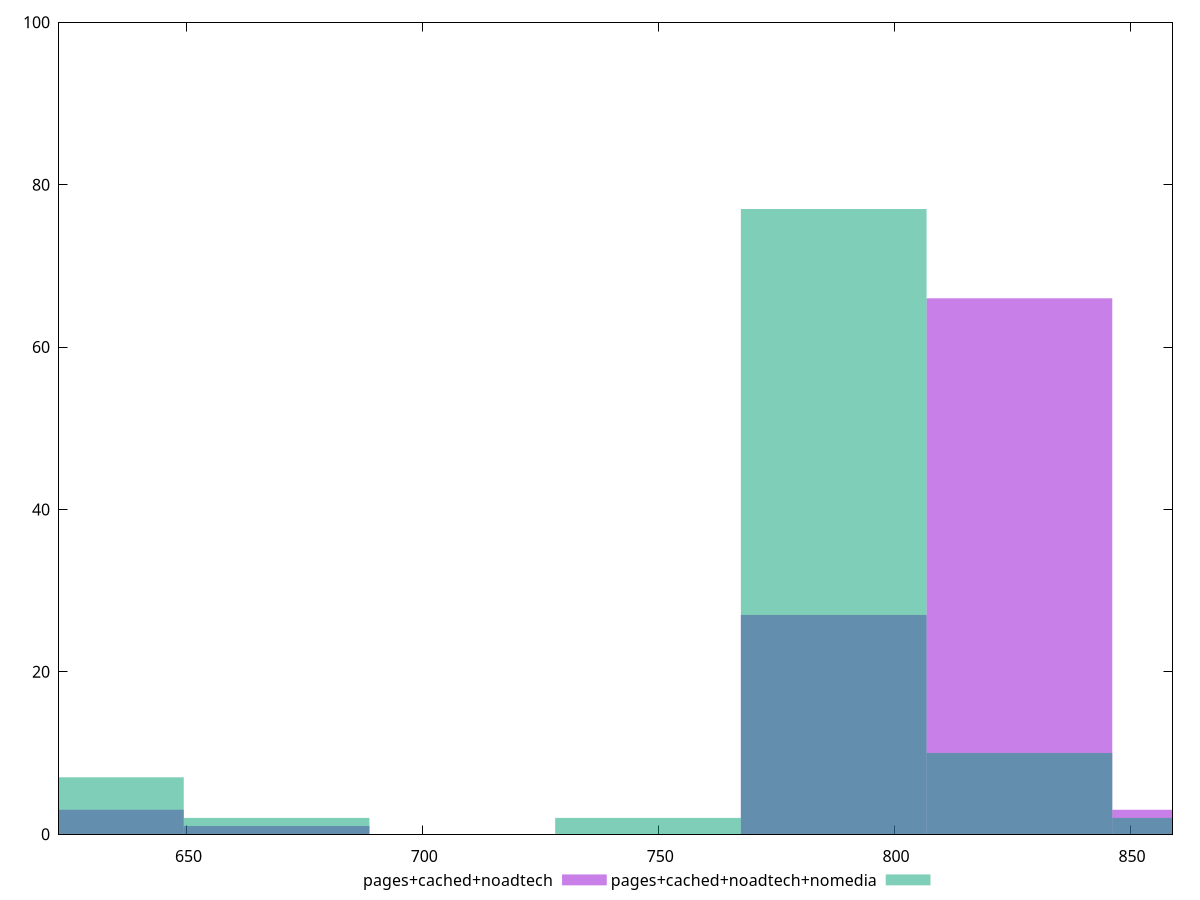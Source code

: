 reset

$pagesCachedNoadtech <<EOF
787.1958833702716 27
826.5556775387852 66
629.7567066962173 3
865.9154717072988 3
669.1165008647308 1
EOF

$pagesCachedNoadtechNomedia <<EOF
787.1958833702716 77
826.5556775387852 10
629.7567066962173 7
747.836089201758 2
669.1165008647308 2
865.9154717072988 2
EOF

set key outside below
set boxwidth 39.35979416851358
set xrange [623:859]
set yrange [0:100]
set trange [0:100]
set style fill transparent solid 0.5 noborder
set terminal svg size 640, 500 enhanced background rgb 'white'
set output "report_00009_2021-02-08T22-37-41.559Z/render-blocking-resources/comparison/histogram/2_vs_3.svg"

plot $pagesCachedNoadtech title "pages+cached+noadtech" with boxes, \
     $pagesCachedNoadtechNomedia title "pages+cached+noadtech+nomedia" with boxes

reset
